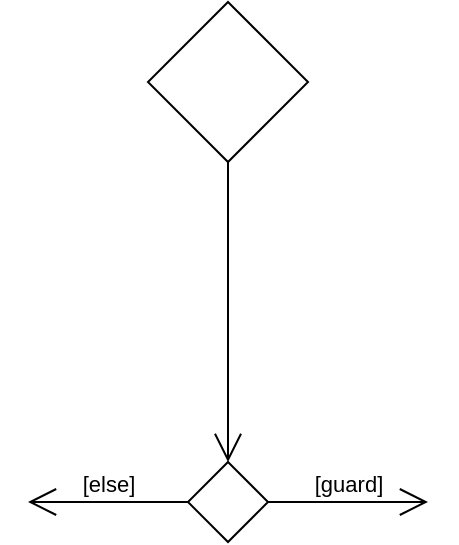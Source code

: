 <mxfile>
    <diagram id="RF4AThWQVD1Is7wCSENo" name="Page-1">
        <mxGraphModel dx="1673" dy="949" grid="1" gridSize="10" guides="1" tooltips="1" connect="1" arrows="1" fold="1" page="1" pageScale="1" pageWidth="850" pageHeight="1100" math="0" shadow="0">
            <root>
                <mxCell id="0"/>
                <mxCell id="1" parent="0"/>
                <mxCell id="2" value="" style="rhombus;whiteSpace=wrap;html=1;" parent="1" vertex="1">
                    <mxGeometry x="170" y="120" width="80" height="80" as="geometry"/>
                </mxCell>
                <mxCell id="3" value="" style="shape=rhombus;html=1;verticalLabelPosition=bottom;verticalAlignment=top;" parent="1" vertex="1">
                    <mxGeometry x="190" y="350" width="40" height="40" as="geometry"/>
                </mxCell>
                <mxCell id="4" value="" style="edgeStyle=elbowEdgeStyle;html=1;elbow=horizontal;align=right;verticalAlign=bottom;endArrow=none;rounded=0;labelBackgroundColor=none;startArrow=open;startSize=12;entryX=0.5;entryY=1;entryDx=0;entryDy=0;" parent="1" source="3" target="2" edge="1">
                    <mxGeometry relative="1" as="geometry">
                        <mxPoint x="210" y="310" as="targetPoint"/>
                    </mxGeometry>
                </mxCell>
                <mxCell id="5" value="[guard]" style="edgeStyle=elbowEdgeStyle;html=1;elbow=vertical;verticalAlign=bottom;endArrow=open;rounded=0;labelBackgroundColor=none;endSize=12;" parent="1" source="3" edge="1">
                    <mxGeometry relative="1" as="geometry">
                        <mxPoint x="310" y="370" as="targetPoint"/>
                    </mxGeometry>
                </mxCell>
                <mxCell id="6" value="[else]" style="edgeStyle=elbowEdgeStyle;html=1;elbow=vertical;verticalAlign=bottom;endArrow=open;rounded=0;labelBackgroundColor=none;endSize=12;" parent="1" source="3" edge="1">
                    <mxGeometry relative="1" as="geometry">
                        <mxPoint x="110" y="370" as="targetPoint"/>
                    </mxGeometry>
                </mxCell>
            </root>
        </mxGraphModel>
    </diagram>
    <diagram id="Q6s8_6KmxtQKFn5Co1ND" name="res-strats">
        <mxGraphModel dx="1673" dy="949" grid="1" gridSize="10" guides="1" tooltips="1" connect="1" arrows="1" fold="1" page="1" pageScale="1" pageWidth="850" pageHeight="1100" math="0" shadow="0">
            <root>
                <mxCell id="Tyi0lnpF4cOZSozCq-IB-0"/>
                <mxCell id="Tyi0lnpF4cOZSozCq-IB-1" parent="Tyi0lnpF4cOZSozCq-IB-0"/>
                <mxCell id="Tyi0lnpF4cOZSozCq-IB-2" value="&lt;font style=&quot;font-size: 24px&quot;&gt;Reactive Strategies&lt;/font&gt;" style="text;html=1;align=center;verticalAlign=middle;resizable=0;points=[];autosize=1;strokeColor=none;" parent="Tyi0lnpF4cOZSozCq-IB-1" vertex="1">
                    <mxGeometry x="230" y="42" width="220" height="20" as="geometry"/>
                </mxCell>
                <mxCell id="Tyi0lnpF4cOZSozCq-IB-3" value="&lt;b&gt;Retry, Wait and Retry, Exponetial Backoff&lt;/b&gt;" style="rounded=0;whiteSpace=wrap;html=1;fillColor=#333300;" parent="Tyi0lnpF4cOZSozCq-IB-1" vertex="1">
                    <mxGeometry x="80" y="92" width="160" height="80" as="geometry"/>
                </mxCell>
                <mxCell id="Tyi0lnpF4cOZSozCq-IB-6" value="&lt;b&gt;&lt;font style=&quot;font-size: 14px&quot;&gt;Circuit Breaker&lt;/font&gt;&lt;/b&gt;" style="rounded=0;whiteSpace=wrap;html=1;fillColor=#336600;" parent="Tyi0lnpF4cOZSozCq-IB-1" vertex="1">
                    <mxGeometry x="260" y="92" width="160" height="80" as="geometry"/>
                </mxCell>
                <mxCell id="Tyi0lnpF4cOZSozCq-IB-7" value="&lt;font style=&quot;font-size: 14px&quot;&gt;&lt;b&gt;Fallback&lt;/b&gt;&lt;/font&gt;" style="rounded=0;whiteSpace=wrap;html=1;fillColor=#663300;" parent="Tyi0lnpF4cOZSozCq-IB-1" vertex="1">
                    <mxGeometry x="440" y="92" width="160" height="80" as="geometry"/>
                </mxCell>
                <mxCell id="Tyi0lnpF4cOZSozCq-IB-8" value="&lt;b&gt;Bulkhed isolation&lt;/b&gt;" style="rounded=0;whiteSpace=wrap;html=1;fillColor=#006666;" parent="Tyi0lnpF4cOZSozCq-IB-1" vertex="1">
                    <mxGeometry x="80" y="230" width="160" height="80" as="geometry"/>
                </mxCell>
                <mxCell id="Tyi0lnpF4cOZSozCq-IB-9" value="&lt;b&gt;&lt;font style=&quot;font-size: 14px&quot;&gt;Timeout&lt;/font&gt;&lt;/b&gt;" style="rounded=0;whiteSpace=wrap;html=1;fillColor=#006633;" parent="Tyi0lnpF4cOZSozCq-IB-1" vertex="1">
                    <mxGeometry x="260" y="230" width="160" height="80" as="geometry"/>
                </mxCell>
                <mxCell id="Tyi0lnpF4cOZSozCq-IB-10" value="&lt;font style=&quot;font-size: 14px&quot;&gt;&lt;b&gt;Caching&lt;/b&gt;&lt;/font&gt;" style="rounded=0;whiteSpace=wrap;html=1;fillColor=#660000;" parent="Tyi0lnpF4cOZSozCq-IB-1" vertex="1">
                    <mxGeometry x="440" y="230" width="160" height="80" as="geometry"/>
                </mxCell>
                <mxCell id="Tyi0lnpF4cOZSozCq-IB-11" value="&lt;font style=&quot;font-size: 24px&quot;&gt;Proactive Strategies&lt;/font&gt;" style="text;html=1;align=center;verticalAlign=middle;resizable=0;points=[];autosize=1;strokeColor=none;" parent="Tyi0lnpF4cOZSozCq-IB-1" vertex="1">
                    <mxGeometry x="225" y="190" width="230" height="20" as="geometry"/>
                </mxCell>
            </root>
        </mxGraphModel>
    </diagram>
</mxfile>
